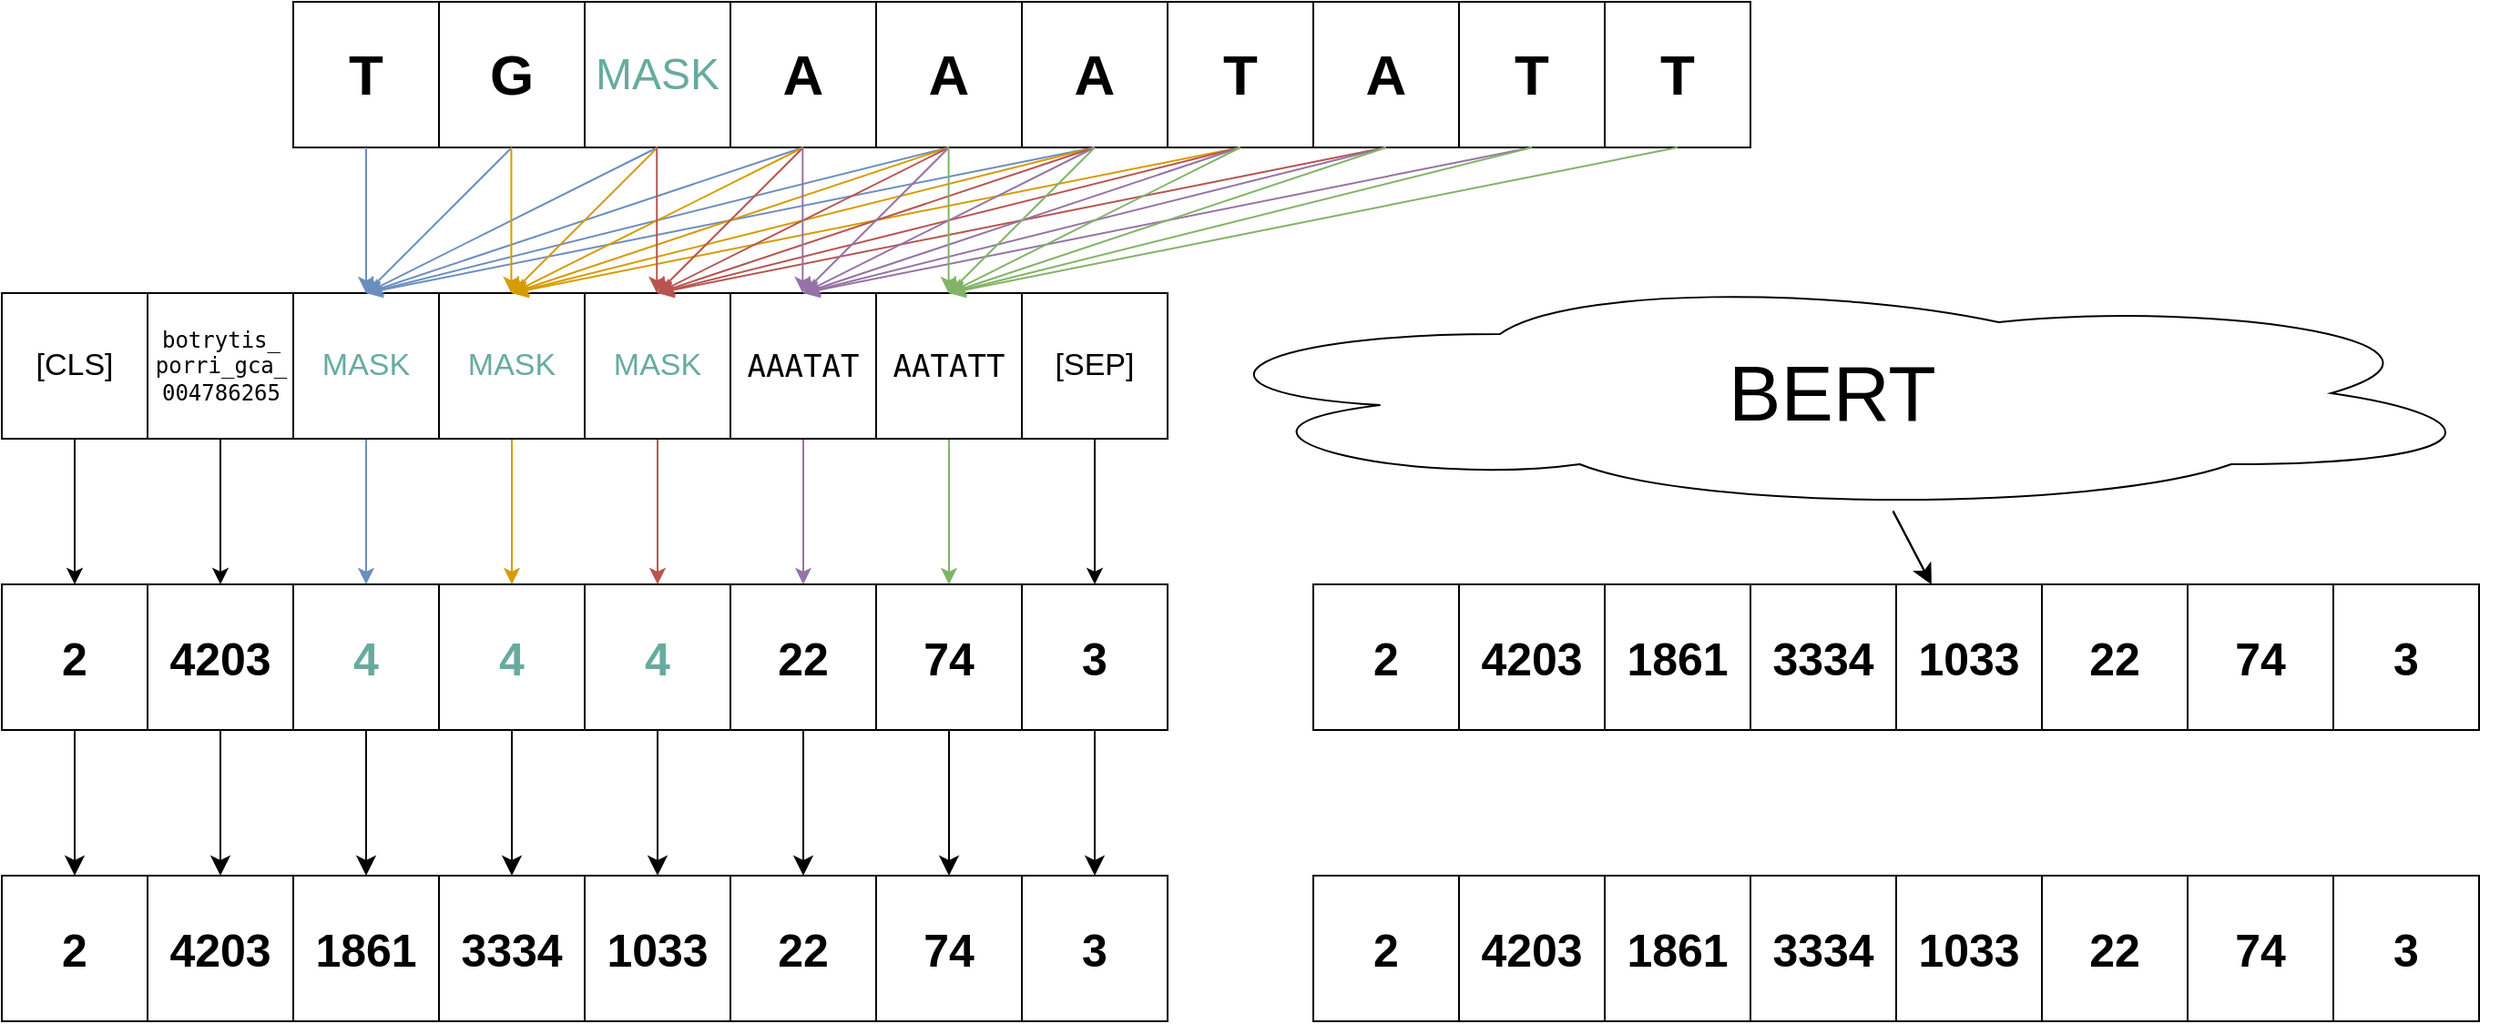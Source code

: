 <mxfile version="24.4.0" type="github">
  <diagram name="Page-1" id="vfYiP-Puu9aFdvhf_-TY">
    <mxGraphModel dx="-11503" dy="731" grid="1" gridSize="10" guides="1" tooltips="1" connect="1" arrows="1" fold="1" page="1" pageScale="1" pageWidth="850" pageHeight="1100" math="0" shadow="0">
      <root>
        <mxCell id="0" />
        <mxCell id="1" parent="0" />
        <mxCell id="_1zaJDddZiAHjk3oR9Kg-12" value="T" style="whiteSpace=wrap;html=1;aspect=fixed;fontSize=31;fontStyle=1;textShadow=0;fontFamily=Helvetica;" parent="1" vertex="1">
          <mxGeometry x="13460" y="350" width="80" height="80" as="geometry" />
        </mxCell>
        <mxCell id="_1zaJDddZiAHjk3oR9Kg-13" value="G" style="whiteSpace=wrap;html=1;aspect=fixed;fontSize=31;fontStyle=1;textShadow=0;fontFamily=Helvetica;" parent="1" vertex="1">
          <mxGeometry x="13540" y="350" width="80" height="80" as="geometry" />
        </mxCell>
        <mxCell id="_1zaJDddZiAHjk3oR9Kg-14" value="MASK" style="whiteSpace=wrap;html=1;aspect=fixed;fontSize=24;fontStyle=0;textShadow=0;fontFamily=Helvetica;fontColor=#67AB9F;" parent="1" vertex="1">
          <mxGeometry x="13620" y="350" width="80" height="80" as="geometry" />
        </mxCell>
        <mxCell id="_1zaJDddZiAHjk3oR9Kg-15" value="A" style="whiteSpace=wrap;html=1;aspect=fixed;fontSize=31;fontStyle=1;textShadow=0;fontFamily=Helvetica;" parent="1" vertex="1">
          <mxGeometry x="13700" y="350" width="80" height="80" as="geometry" />
        </mxCell>
        <mxCell id="_1zaJDddZiAHjk3oR9Kg-16" value="A" style="whiteSpace=wrap;html=1;aspect=fixed;fontSize=31;fontStyle=1;textShadow=0;fontFamily=Helvetica;" parent="1" vertex="1">
          <mxGeometry x="13780" y="350" width="80" height="80" as="geometry" />
        </mxCell>
        <mxCell id="_1zaJDddZiAHjk3oR9Kg-17" value="A" style="whiteSpace=wrap;html=1;aspect=fixed;fontSize=31;fontStyle=1;textShadow=0;fontFamily=Helvetica;" parent="1" vertex="1">
          <mxGeometry x="13860" y="350" width="80" height="80" as="geometry" />
        </mxCell>
        <mxCell id="_1zaJDddZiAHjk3oR9Kg-18" value="T" style="whiteSpace=wrap;html=1;aspect=fixed;fontSize=31;fontStyle=1;textShadow=0;fontFamily=Helvetica;" parent="1" vertex="1">
          <mxGeometry x="13940" y="350" width="80" height="80" as="geometry" />
        </mxCell>
        <mxCell id="_1zaJDddZiAHjk3oR9Kg-19" value="A" style="whiteSpace=wrap;html=1;aspect=fixed;fontSize=31;fontStyle=1;textShadow=0;fontFamily=Helvetica;" parent="1" vertex="1">
          <mxGeometry x="14020" y="350" width="80" height="80" as="geometry" />
        </mxCell>
        <mxCell id="_1zaJDddZiAHjk3oR9Kg-20" value="T" style="whiteSpace=wrap;html=1;aspect=fixed;fontSize=31;fontStyle=1;textShadow=0;fontFamily=Helvetica;" parent="1" vertex="1">
          <mxGeometry x="14100" y="350" width="80" height="80" as="geometry" />
        </mxCell>
        <mxCell id="_1zaJDddZiAHjk3oR9Kg-21" value="T" style="whiteSpace=wrap;html=1;aspect=fixed;fontSize=31;fontStyle=1;textShadow=0;fontFamily=Helvetica;" parent="1" vertex="1">
          <mxGeometry x="14180" y="350" width="80" height="80" as="geometry" />
        </mxCell>
        <mxCell id="_1zaJDddZiAHjk3oR9Kg-105" value="" style="edgeStyle=orthogonalEdgeStyle;rounded=0;orthogonalLoop=1;jettySize=auto;html=1;fillColor=#dae8fc;strokeColor=#6c8ebf;" parent="1" source="_1zaJDddZiAHjk3oR9Kg-22" target="_1zaJDddZiAHjk3oR9Kg-27" edge="1">
          <mxGeometry relative="1" as="geometry" />
        </mxCell>
        <mxCell id="_1zaJDddZiAHjk3oR9Kg-22" value="MASK" style="whiteSpace=wrap;html=1;aspect=fixed;fontSize=17;fontColor=#67AB9F;" parent="1" vertex="1">
          <mxGeometry x="13460" y="510" width="80" height="80" as="geometry" />
        </mxCell>
        <mxCell id="_1zaJDddZiAHjk3oR9Kg-106" value="" style="edgeStyle=orthogonalEdgeStyle;rounded=0;orthogonalLoop=1;jettySize=auto;html=1;fillColor=#ffe6cc;strokeColor=#d79b00;" parent="1" source="_1zaJDddZiAHjk3oR9Kg-23" target="_1zaJDddZiAHjk3oR9Kg-28" edge="1">
          <mxGeometry relative="1" as="geometry" />
        </mxCell>
        <mxCell id="_1zaJDddZiAHjk3oR9Kg-23" value="MASK" style="whiteSpace=wrap;html=1;aspect=fixed;fontSize=17;fontColor=#67AB9F;" parent="1" vertex="1">
          <mxGeometry x="13540" y="510" width="80" height="80" as="geometry" />
        </mxCell>
        <mxCell id="_1zaJDddZiAHjk3oR9Kg-107" value="" style="edgeStyle=orthogonalEdgeStyle;rounded=0;orthogonalLoop=1;jettySize=auto;html=1;fillColor=#f8cecc;strokeColor=#b85450;" parent="1" source="_1zaJDddZiAHjk3oR9Kg-24" target="_1zaJDddZiAHjk3oR9Kg-29" edge="1">
          <mxGeometry relative="1" as="geometry" />
        </mxCell>
        <mxCell id="_1zaJDddZiAHjk3oR9Kg-24" value="MASK" style="whiteSpace=wrap;html=1;aspect=fixed;fontSize=17;fontColor=#67AB9F;" parent="1" vertex="1">
          <mxGeometry x="13620" y="510" width="80" height="80" as="geometry" />
        </mxCell>
        <mxCell id="_1zaJDddZiAHjk3oR9Kg-108" value="" style="edgeStyle=orthogonalEdgeStyle;rounded=0;orthogonalLoop=1;jettySize=auto;html=1;fillColor=#e1d5e7;strokeColor=#9673a6;" parent="1" source="_1zaJDddZiAHjk3oR9Kg-25" target="_1zaJDddZiAHjk3oR9Kg-30" edge="1">
          <mxGeometry relative="1" as="geometry">
            <Array as="points">
              <mxPoint x="13740" y="610" />
              <mxPoint x="13740" y="610" />
            </Array>
          </mxGeometry>
        </mxCell>
        <mxCell id="_1zaJDddZiAHjk3oR9Kg-25" value="&lt;pre style=&quot;font-size: 17px;&quot;&gt;AAATAT&lt;/pre&gt;" style="whiteSpace=wrap;html=1;aspect=fixed;fontSize=17;" parent="1" vertex="1">
          <mxGeometry x="13700" y="510" width="80" height="80" as="geometry" />
        </mxCell>
        <mxCell id="_1zaJDddZiAHjk3oR9Kg-109" value="" style="edgeStyle=orthogonalEdgeStyle;rounded=0;orthogonalLoop=1;jettySize=auto;html=1;fillColor=#d5e8d4;strokeColor=#82b366;" parent="1" source="_1zaJDddZiAHjk3oR9Kg-26" target="_1zaJDddZiAHjk3oR9Kg-31" edge="1">
          <mxGeometry relative="1" as="geometry" />
        </mxCell>
        <mxCell id="_1zaJDddZiAHjk3oR9Kg-26" value="&lt;pre style=&quot;font-size: 17px;&quot;&gt;AATATT&lt;/pre&gt;" style="whiteSpace=wrap;html=1;aspect=fixed;fontSize=17;" parent="1" vertex="1">
          <mxGeometry x="13780" y="510" width="80" height="80" as="geometry" />
        </mxCell>
        <mxCell id="ILBmBFPCJTsYDMzCgd-T-54" value="" style="edgeStyle=none;curved=1;rounded=0;orthogonalLoop=1;jettySize=auto;html=1;fontSize=12;startSize=8;endSize=8;entryX=0.5;entryY=0;entryDx=0;entryDy=0;" edge="1" parent="1" source="_1zaJDddZiAHjk3oR9Kg-27" target="ILBmBFPCJTsYDMzCgd-T-40">
          <mxGeometry relative="1" as="geometry" />
        </mxCell>
        <mxCell id="_1zaJDddZiAHjk3oR9Kg-27" value="4" style="whiteSpace=wrap;html=1;aspect=fixed;fontSize=25;fontStyle=1;fontColor=#67AB9F;" parent="1" vertex="1">
          <mxGeometry x="13460" y="670" width="80" height="80" as="geometry" />
        </mxCell>
        <mxCell id="ILBmBFPCJTsYDMzCgd-T-55" value="" style="edgeStyle=none;curved=1;rounded=0;orthogonalLoop=1;jettySize=auto;html=1;fontSize=12;startSize=8;endSize=8;" edge="1" parent="1" source="_1zaJDddZiAHjk3oR9Kg-28" target="ILBmBFPCJTsYDMzCgd-T-41">
          <mxGeometry relative="1" as="geometry" />
        </mxCell>
        <mxCell id="_1zaJDddZiAHjk3oR9Kg-28" value="4" style="whiteSpace=wrap;html=1;aspect=fixed;fontSize=25;fontStyle=1;fontColor=#67AB9F;" parent="1" vertex="1">
          <mxGeometry x="13540" y="670" width="80" height="80" as="geometry" />
        </mxCell>
        <mxCell id="ILBmBFPCJTsYDMzCgd-T-56" value="" style="edgeStyle=none;curved=1;rounded=0;orthogonalLoop=1;jettySize=auto;html=1;fontSize=12;startSize=8;endSize=8;" edge="1" parent="1" source="_1zaJDddZiAHjk3oR9Kg-29" target="ILBmBFPCJTsYDMzCgd-T-42">
          <mxGeometry relative="1" as="geometry" />
        </mxCell>
        <mxCell id="_1zaJDddZiAHjk3oR9Kg-29" value="4" style="whiteSpace=wrap;html=1;aspect=fixed;fontSize=25;fontStyle=1;fontColor=#67AB9F;" parent="1" vertex="1">
          <mxGeometry x="13620" y="670" width="80" height="80" as="geometry" />
        </mxCell>
        <mxCell id="ILBmBFPCJTsYDMzCgd-T-57" value="" style="edgeStyle=none;curved=1;rounded=0;orthogonalLoop=1;jettySize=auto;html=1;fontSize=12;startSize=8;endSize=8;" edge="1" parent="1" source="_1zaJDddZiAHjk3oR9Kg-30" target="ILBmBFPCJTsYDMzCgd-T-43">
          <mxGeometry relative="1" as="geometry" />
        </mxCell>
        <mxCell id="_1zaJDddZiAHjk3oR9Kg-30" value="22" style="whiteSpace=wrap;html=1;aspect=fixed;fontSize=25;fontStyle=1" parent="1" vertex="1">
          <mxGeometry x="13700" y="670" width="80" height="80" as="geometry" />
        </mxCell>
        <mxCell id="ILBmBFPCJTsYDMzCgd-T-58" value="" style="edgeStyle=none;curved=1;rounded=0;orthogonalLoop=1;jettySize=auto;html=1;fontSize=12;startSize=8;endSize=8;" edge="1" parent="1" source="_1zaJDddZiAHjk3oR9Kg-31" target="ILBmBFPCJTsYDMzCgd-T-44">
          <mxGeometry relative="1" as="geometry" />
        </mxCell>
        <mxCell id="_1zaJDddZiAHjk3oR9Kg-31" value="74" style="whiteSpace=wrap;html=1;aspect=fixed;fontSize=25;fontStyle=1" parent="1" vertex="1">
          <mxGeometry x="13780" y="670" width="80" height="80" as="geometry" />
        </mxCell>
        <mxCell id="_1zaJDddZiAHjk3oR9Kg-32" value="" style="endArrow=classic;html=1;rounded=0;exitX=0.5;exitY=1;exitDx=0;exitDy=0;entryX=0.5;entryY=0;entryDx=0;entryDy=0;fillColor=#dae8fc;strokeColor=#6c8ebf;movable=1;resizable=1;rotatable=1;deletable=1;editable=1;locked=0;connectable=1;" parent="1" source="_1zaJDddZiAHjk3oR9Kg-12" target="_1zaJDddZiAHjk3oR9Kg-22" edge="1">
          <mxGeometry width="50" height="50" relative="1" as="geometry">
            <mxPoint x="13620" y="480" as="sourcePoint" />
            <mxPoint x="13670" y="430" as="targetPoint" />
          </mxGeometry>
        </mxCell>
        <mxCell id="_1zaJDddZiAHjk3oR9Kg-33" value="" style="endArrow=classic;html=1;rounded=0;exitX=0.5;exitY=1;exitDx=0;exitDy=0;fillColor=#dae8fc;strokeColor=#6c8ebf;movable=1;resizable=1;rotatable=1;deletable=1;editable=1;locked=0;connectable=1;" parent="1" source="_1zaJDddZiAHjk3oR9Kg-13" edge="1">
          <mxGeometry width="50" height="50" relative="1" as="geometry">
            <mxPoint x="13510" y="440" as="sourcePoint" />
            <mxPoint x="13500" y="510" as="targetPoint" />
          </mxGeometry>
        </mxCell>
        <mxCell id="_1zaJDddZiAHjk3oR9Kg-34" value="" style="endArrow=classic;html=1;rounded=0;exitX=0.5;exitY=1;exitDx=0;exitDy=0;entryX=0.5;entryY=0;entryDx=0;entryDy=0;fillColor=#dae8fc;strokeColor=#6c8ebf;movable=1;resizable=1;rotatable=1;deletable=1;editable=1;locked=0;connectable=1;" parent="1" source="_1zaJDddZiAHjk3oR9Kg-14" target="_1zaJDddZiAHjk3oR9Kg-22" edge="1">
          <mxGeometry width="50" height="50" relative="1" as="geometry">
            <mxPoint x="13590" y="440" as="sourcePoint" />
            <mxPoint x="13510" y="520" as="targetPoint" />
          </mxGeometry>
        </mxCell>
        <mxCell id="_1zaJDddZiAHjk3oR9Kg-35" value="" style="endArrow=classic;html=1;rounded=0;exitX=0.5;exitY=1;exitDx=0;exitDy=0;fillColor=#dae8fc;strokeColor=#6c8ebf;movable=1;resizable=1;rotatable=1;deletable=1;editable=1;locked=0;connectable=1;" parent="1" source="_1zaJDddZiAHjk3oR9Kg-15" edge="1">
          <mxGeometry width="50" height="50" relative="1" as="geometry">
            <mxPoint x="13670" y="440" as="sourcePoint" />
            <mxPoint x="13500" y="510" as="targetPoint" />
          </mxGeometry>
        </mxCell>
        <mxCell id="_1zaJDddZiAHjk3oR9Kg-36" value="" style="endArrow=classic;html=1;rounded=0;exitX=0.5;exitY=1;exitDx=0;exitDy=0;fillColor=#dae8fc;strokeColor=#6c8ebf;movable=1;resizable=1;rotatable=1;deletable=1;editable=1;locked=0;connectable=1;" parent="1" source="_1zaJDddZiAHjk3oR9Kg-16" edge="1">
          <mxGeometry width="50" height="50" relative="1" as="geometry">
            <mxPoint x="13750" y="440" as="sourcePoint" />
            <mxPoint x="13500" y="510" as="targetPoint" />
          </mxGeometry>
        </mxCell>
        <mxCell id="_1zaJDddZiAHjk3oR9Kg-37" value="" style="endArrow=classic;html=1;rounded=0;exitX=0.5;exitY=1;exitDx=0;exitDy=0;fillColor=#dae8fc;strokeColor=#6c8ebf;movable=1;resizable=1;rotatable=1;deletable=1;editable=1;locked=0;connectable=1;" parent="1" source="_1zaJDddZiAHjk3oR9Kg-17" edge="1">
          <mxGeometry width="50" height="50" relative="1" as="geometry">
            <mxPoint x="13830" y="440" as="sourcePoint" />
            <mxPoint x="13500" y="510" as="targetPoint" />
          </mxGeometry>
        </mxCell>
        <mxCell id="_1zaJDddZiAHjk3oR9Kg-81" value="" style="endArrow=classic;html=1;rounded=0;exitX=0.5;exitY=1;exitDx=0;exitDy=0;entryX=0.5;entryY=0;entryDx=0;entryDy=0;fillColor=#ffe6cc;strokeColor=#d79b00;movable=1;resizable=1;rotatable=1;deletable=1;editable=1;locked=0;connectable=1;" parent="1" edge="1">
          <mxGeometry width="50" height="50" relative="1" as="geometry">
            <mxPoint x="13579.71" y="430" as="sourcePoint" />
            <mxPoint x="13579.71" y="510" as="targetPoint" />
          </mxGeometry>
        </mxCell>
        <mxCell id="_1zaJDddZiAHjk3oR9Kg-82" value="" style="endArrow=classic;html=1;rounded=0;exitX=0.5;exitY=1;exitDx=0;exitDy=0;fillColor=#ffe6cc;strokeColor=#d79b00;movable=1;resizable=1;rotatable=1;deletable=1;editable=1;locked=0;connectable=1;" parent="1" edge="1">
          <mxGeometry width="50" height="50" relative="1" as="geometry">
            <mxPoint x="13660" y="430" as="sourcePoint" />
            <mxPoint x="13580" y="510" as="targetPoint" />
          </mxGeometry>
        </mxCell>
        <mxCell id="_1zaJDddZiAHjk3oR9Kg-83" value="" style="endArrow=classic;html=1;rounded=0;exitX=0.5;exitY=1;exitDx=0;exitDy=0;entryX=0.5;entryY=0;entryDx=0;entryDy=0;fillColor=#ffe6cc;strokeColor=#d79b00;movable=1;resizable=1;rotatable=1;deletable=1;editable=1;locked=0;connectable=1;" parent="1" edge="1">
          <mxGeometry width="50" height="50" relative="1" as="geometry">
            <mxPoint x="13740" y="430" as="sourcePoint" />
            <mxPoint x="13580" y="510" as="targetPoint" />
          </mxGeometry>
        </mxCell>
        <mxCell id="_1zaJDddZiAHjk3oR9Kg-84" value="" style="endArrow=classic;html=1;rounded=0;exitX=0.5;exitY=1;exitDx=0;exitDy=0;fillColor=#ffe6cc;strokeColor=#d79b00;movable=1;resizable=1;rotatable=1;deletable=1;editable=1;locked=0;connectable=1;" parent="1" edge="1">
          <mxGeometry width="50" height="50" relative="1" as="geometry">
            <mxPoint x="13820" y="430" as="sourcePoint" />
            <mxPoint x="13580" y="510" as="targetPoint" />
          </mxGeometry>
        </mxCell>
        <mxCell id="_1zaJDddZiAHjk3oR9Kg-85" value="" style="endArrow=classic;html=1;rounded=0;exitX=0.5;exitY=1;exitDx=0;exitDy=0;fillColor=#ffe6cc;strokeColor=#d79b00;movable=1;resizable=1;rotatable=1;deletable=1;editable=1;locked=0;connectable=1;" parent="1" edge="1">
          <mxGeometry width="50" height="50" relative="1" as="geometry">
            <mxPoint x="13900" y="430" as="sourcePoint" />
            <mxPoint x="13580" y="510" as="targetPoint" />
          </mxGeometry>
        </mxCell>
        <mxCell id="_1zaJDddZiAHjk3oR9Kg-86" value="" style="endArrow=classic;html=1;rounded=0;exitX=0.5;exitY=1;exitDx=0;exitDy=0;fillColor=#ffe6cc;strokeColor=#d79b00;movable=1;resizable=1;rotatable=1;deletable=1;editable=1;locked=0;connectable=1;" parent="1" edge="1">
          <mxGeometry width="50" height="50" relative="1" as="geometry">
            <mxPoint x="13980" y="430" as="sourcePoint" />
            <mxPoint x="13580" y="510" as="targetPoint" />
          </mxGeometry>
        </mxCell>
        <mxCell id="_1zaJDddZiAHjk3oR9Kg-87" value="" style="endArrow=classic;html=1;rounded=0;exitX=0.5;exitY=1;exitDx=0;exitDy=0;entryX=0.5;entryY=0;entryDx=0;entryDy=0;fillColor=#f8cecc;strokeColor=#b85450;movable=1;resizable=1;rotatable=1;deletable=1;editable=1;locked=0;connectable=1;" parent="1" edge="1">
          <mxGeometry width="50" height="50" relative="1" as="geometry">
            <mxPoint x="13659.62" y="430" as="sourcePoint" />
            <mxPoint x="13659.62" y="510" as="targetPoint" />
          </mxGeometry>
        </mxCell>
        <mxCell id="_1zaJDddZiAHjk3oR9Kg-88" value="" style="endArrow=classic;html=1;rounded=0;exitX=0.5;exitY=1;exitDx=0;exitDy=0;fillColor=#f8cecc;strokeColor=#b85450;movable=1;resizable=1;rotatable=1;deletable=1;editable=1;locked=0;connectable=1;" parent="1" edge="1">
          <mxGeometry width="50" height="50" relative="1" as="geometry">
            <mxPoint x="13740" y="430" as="sourcePoint" />
            <mxPoint x="13660" y="510" as="targetPoint" />
          </mxGeometry>
        </mxCell>
        <mxCell id="_1zaJDddZiAHjk3oR9Kg-89" value="" style="endArrow=classic;html=1;rounded=0;exitX=0.5;exitY=1;exitDx=0;exitDy=0;entryX=0.5;entryY=0;entryDx=0;entryDy=0;fillColor=#f8cecc;strokeColor=#b85450;movable=1;resizable=1;rotatable=1;deletable=1;editable=1;locked=0;connectable=1;" parent="1" edge="1">
          <mxGeometry width="50" height="50" relative="1" as="geometry">
            <mxPoint x="13820" y="430" as="sourcePoint" />
            <mxPoint x="13660" y="510" as="targetPoint" />
          </mxGeometry>
        </mxCell>
        <mxCell id="_1zaJDddZiAHjk3oR9Kg-90" value="" style="endArrow=classic;html=1;rounded=0;exitX=0.5;exitY=1;exitDx=0;exitDy=0;fillColor=#f8cecc;strokeColor=#b85450;movable=1;resizable=1;rotatable=1;deletable=1;editable=1;locked=0;connectable=1;" parent="1" edge="1">
          <mxGeometry width="50" height="50" relative="1" as="geometry">
            <mxPoint x="13900" y="430" as="sourcePoint" />
            <mxPoint x="13660" y="510" as="targetPoint" />
          </mxGeometry>
        </mxCell>
        <mxCell id="_1zaJDddZiAHjk3oR9Kg-91" value="" style="endArrow=classic;html=1;rounded=0;exitX=0.5;exitY=1;exitDx=0;exitDy=0;fillColor=#f8cecc;strokeColor=#b85450;movable=1;resizable=1;rotatable=1;deletable=1;editable=1;locked=0;connectable=1;" parent="1" edge="1">
          <mxGeometry width="50" height="50" relative="1" as="geometry">
            <mxPoint x="13980" y="430" as="sourcePoint" />
            <mxPoint x="13660" y="510" as="targetPoint" />
          </mxGeometry>
        </mxCell>
        <mxCell id="_1zaJDddZiAHjk3oR9Kg-92" value="" style="endArrow=classic;html=1;rounded=0;exitX=0.5;exitY=1;exitDx=0;exitDy=0;fillColor=#f8cecc;strokeColor=#b85450;movable=1;resizable=1;rotatable=1;deletable=1;editable=1;locked=0;connectable=1;" parent="1" edge="1">
          <mxGeometry width="50" height="50" relative="1" as="geometry">
            <mxPoint x="14060" y="430" as="sourcePoint" />
            <mxPoint x="13660" y="510" as="targetPoint" />
          </mxGeometry>
        </mxCell>
        <mxCell id="_1zaJDddZiAHjk3oR9Kg-93" value="" style="endArrow=classic;html=1;rounded=0;exitX=0.5;exitY=1;exitDx=0;exitDy=0;entryX=0.5;entryY=0;entryDx=0;entryDy=0;fillColor=#e1d5e7;strokeColor=#9673a6;movable=1;resizable=1;rotatable=1;deletable=1;editable=1;locked=0;connectable=1;" parent="1" edge="1">
          <mxGeometry width="50" height="50" relative="1" as="geometry">
            <mxPoint x="13739.67" y="430" as="sourcePoint" />
            <mxPoint x="13739.67" y="510" as="targetPoint" />
          </mxGeometry>
        </mxCell>
        <mxCell id="_1zaJDddZiAHjk3oR9Kg-94" value="" style="endArrow=classic;html=1;rounded=0;exitX=0.5;exitY=1;exitDx=0;exitDy=0;fillColor=#e1d5e7;strokeColor=#9673a6;movable=1;resizable=1;rotatable=1;deletable=1;editable=1;locked=0;connectable=1;" parent="1" edge="1">
          <mxGeometry width="50" height="50" relative="1" as="geometry">
            <mxPoint x="13820" y="430" as="sourcePoint" />
            <mxPoint x="13740" y="510" as="targetPoint" />
          </mxGeometry>
        </mxCell>
        <mxCell id="_1zaJDddZiAHjk3oR9Kg-95" value="" style="endArrow=classic;html=1;rounded=0;exitX=0.5;exitY=1;exitDx=0;exitDy=0;entryX=0.5;entryY=0;entryDx=0;entryDy=0;fillColor=#e1d5e7;strokeColor=#9673a6;movable=1;resizable=1;rotatable=1;deletable=1;editable=1;locked=0;connectable=1;" parent="1" edge="1">
          <mxGeometry width="50" height="50" relative="1" as="geometry">
            <mxPoint x="13900" y="430" as="sourcePoint" />
            <mxPoint x="13740" y="510" as="targetPoint" />
          </mxGeometry>
        </mxCell>
        <mxCell id="_1zaJDddZiAHjk3oR9Kg-96" value="" style="endArrow=classic;html=1;rounded=0;exitX=0.5;exitY=1;exitDx=0;exitDy=0;fillColor=#e1d5e7;strokeColor=#9673a6;movable=1;resizable=1;rotatable=1;deletable=1;editable=1;locked=0;connectable=1;" parent="1" edge="1">
          <mxGeometry width="50" height="50" relative="1" as="geometry">
            <mxPoint x="13980" y="430" as="sourcePoint" />
            <mxPoint x="13740" y="510" as="targetPoint" />
          </mxGeometry>
        </mxCell>
        <mxCell id="_1zaJDddZiAHjk3oR9Kg-97" value="" style="endArrow=classic;html=1;rounded=0;exitX=0.5;exitY=1;exitDx=0;exitDy=0;fillColor=#e1d5e7;strokeColor=#9673a6;movable=1;resizable=1;rotatable=1;deletable=1;editable=1;locked=0;connectable=1;" parent="1" edge="1">
          <mxGeometry width="50" height="50" relative="1" as="geometry">
            <mxPoint x="14060" y="430" as="sourcePoint" />
            <mxPoint x="13740" y="510" as="targetPoint" />
          </mxGeometry>
        </mxCell>
        <mxCell id="_1zaJDddZiAHjk3oR9Kg-98" value="" style="endArrow=classic;html=1;rounded=0;exitX=0.5;exitY=1;exitDx=0;exitDy=0;fillColor=#e1d5e7;strokeColor=#9673a6;movable=1;resizable=1;rotatable=1;deletable=1;editable=1;locked=0;connectable=1;" parent="1" edge="1">
          <mxGeometry width="50" height="50" relative="1" as="geometry">
            <mxPoint x="14140" y="430" as="sourcePoint" />
            <mxPoint x="13740" y="510" as="targetPoint" />
          </mxGeometry>
        </mxCell>
        <mxCell id="_1zaJDddZiAHjk3oR9Kg-99" value="" style="endArrow=classic;html=1;rounded=0;exitX=0.5;exitY=1;exitDx=0;exitDy=0;entryX=0.5;entryY=0;entryDx=0;entryDy=0;fillColor=#d5e8d4;strokeColor=#82b366;movable=1;resizable=1;rotatable=1;deletable=1;editable=1;locked=0;connectable=1;" parent="1" edge="1">
          <mxGeometry width="50" height="50" relative="1" as="geometry">
            <mxPoint x="13819.81" y="430" as="sourcePoint" />
            <mxPoint x="13819.81" y="510" as="targetPoint" />
          </mxGeometry>
        </mxCell>
        <mxCell id="_1zaJDddZiAHjk3oR9Kg-100" value="" style="endArrow=classic;html=1;rounded=0;exitX=0.5;exitY=1;exitDx=0;exitDy=0;fillColor=#d5e8d4;strokeColor=#82b366;movable=1;resizable=1;rotatable=1;deletable=1;editable=1;locked=0;connectable=1;" parent="1" edge="1">
          <mxGeometry width="50" height="50" relative="1" as="geometry">
            <mxPoint x="13900" y="430" as="sourcePoint" />
            <mxPoint x="13820" y="510" as="targetPoint" />
          </mxGeometry>
        </mxCell>
        <mxCell id="_1zaJDddZiAHjk3oR9Kg-101" value="" style="endArrow=classic;html=1;rounded=0;exitX=0.5;exitY=1;exitDx=0;exitDy=0;entryX=0.5;entryY=0;entryDx=0;entryDy=0;fillColor=#d5e8d4;strokeColor=#82b366;movable=1;resizable=1;rotatable=1;deletable=1;editable=1;locked=0;connectable=1;" parent="1" edge="1">
          <mxGeometry width="50" height="50" relative="1" as="geometry">
            <mxPoint x="13980" y="430" as="sourcePoint" />
            <mxPoint x="13820" y="510" as="targetPoint" />
          </mxGeometry>
        </mxCell>
        <mxCell id="_1zaJDddZiAHjk3oR9Kg-102" value="" style="endArrow=classic;html=1;rounded=0;exitX=0.5;exitY=1;exitDx=0;exitDy=0;fillColor=#d5e8d4;strokeColor=#82b366;movable=1;resizable=1;rotatable=1;deletable=1;editable=1;locked=0;connectable=1;" parent="1" edge="1">
          <mxGeometry width="50" height="50" relative="1" as="geometry">
            <mxPoint x="14060" y="430" as="sourcePoint" />
            <mxPoint x="13820" y="510" as="targetPoint" />
          </mxGeometry>
        </mxCell>
        <mxCell id="_1zaJDddZiAHjk3oR9Kg-103" value="" style="endArrow=classic;html=1;rounded=0;exitX=0.5;exitY=1;exitDx=0;exitDy=0;fillColor=#d5e8d4;strokeColor=#82b366;movable=1;resizable=1;rotatable=1;deletable=1;editable=1;locked=0;connectable=1;" parent="1" edge="1">
          <mxGeometry width="50" height="50" relative="1" as="geometry">
            <mxPoint x="14140" y="430" as="sourcePoint" />
            <mxPoint x="13820" y="510" as="targetPoint" />
          </mxGeometry>
        </mxCell>
        <mxCell id="_1zaJDddZiAHjk3oR9Kg-104" value="" style="endArrow=classic;html=1;rounded=0;exitX=0.5;exitY=1;exitDx=0;exitDy=0;fillColor=#d5e8d4;strokeColor=#82b366;movable=1;resizable=1;rotatable=1;deletable=1;editable=1;locked=0;connectable=1;" parent="1" edge="1">
          <mxGeometry width="50" height="50" relative="1" as="geometry">
            <mxPoint x="14220" y="430" as="sourcePoint" />
            <mxPoint x="13820" y="510" as="targetPoint" />
          </mxGeometry>
        </mxCell>
        <mxCell id="_1zaJDddZiAHjk3oR9Kg-118" value="" style="edgeStyle=orthogonalEdgeStyle;rounded=0;orthogonalLoop=1;jettySize=auto;html=1;" parent="1" source="_1zaJDddZiAHjk3oR9Kg-110" target="_1zaJDddZiAHjk3oR9Kg-115" edge="1">
          <mxGeometry relative="1" as="geometry" />
        </mxCell>
        <mxCell id="_1zaJDddZiAHjk3oR9Kg-110" value="&lt;div style=&quot;font-size: 17px;&quot;&gt;[SEP]&lt;/div&gt;" style="whiteSpace=wrap;html=1;aspect=fixed;fontSize=17;" parent="1" vertex="1">
          <mxGeometry x="13860" y="510" width="80" height="80" as="geometry" />
        </mxCell>
        <mxCell id="_1zaJDddZiAHjk3oR9Kg-116" value="" style="edgeStyle=orthogonalEdgeStyle;rounded=0;orthogonalLoop=1;jettySize=auto;html=1;" parent="1" source="_1zaJDddZiAHjk3oR9Kg-111" target="_1zaJDddZiAHjk3oR9Kg-114" edge="1">
          <mxGeometry relative="1" as="geometry" />
        </mxCell>
        <mxCell id="_1zaJDddZiAHjk3oR9Kg-111" value="[CLS]" style="whiteSpace=wrap;html=1;aspect=fixed;fontSize=17;" parent="1" vertex="1">
          <mxGeometry x="13300" y="510" width="80" height="80" as="geometry" />
        </mxCell>
        <mxCell id="_1zaJDddZiAHjk3oR9Kg-117" value="" style="edgeStyle=orthogonalEdgeStyle;rounded=0;orthogonalLoop=1;jettySize=auto;html=1;" parent="1" source="_1zaJDddZiAHjk3oR9Kg-112" target="_1zaJDddZiAHjk3oR9Kg-113" edge="1">
          <mxGeometry relative="1" as="geometry" />
        </mxCell>
        <mxCell id="_1zaJDddZiAHjk3oR9Kg-112" value="&lt;pre&gt;botrytis_&lt;br&gt;porri_gca_&lt;br&gt;004786265&lt;/pre&gt;" style="html=1;aspect=fixed;" parent="1" vertex="1">
          <mxGeometry x="13380" y="510" width="80" height="80" as="geometry" />
        </mxCell>
        <mxCell id="ILBmBFPCJTsYDMzCgd-T-49" value="" style="edgeStyle=none;curved=1;rounded=0;orthogonalLoop=1;jettySize=auto;html=1;fontSize=12;startSize=8;endSize=8;entryX=0.5;entryY=0;entryDx=0;entryDy=0;" edge="1" parent="1" source="_1zaJDddZiAHjk3oR9Kg-113" target="ILBmBFPCJTsYDMzCgd-T-45">
          <mxGeometry relative="1" as="geometry" />
        </mxCell>
        <mxCell id="_1zaJDddZiAHjk3oR9Kg-113" value="4203" style="whiteSpace=wrap;html=1;aspect=fixed;fontSize=25;fontStyle=1" parent="1" vertex="1">
          <mxGeometry x="13380" y="670" width="80" height="80" as="geometry" />
        </mxCell>
        <mxCell id="ILBmBFPCJTsYDMzCgd-T-48" value="" style="edgeStyle=none;curved=1;rounded=0;orthogonalLoop=1;jettySize=auto;html=1;fontSize=12;startSize=8;endSize=8;" edge="1" parent="1" source="_1zaJDddZiAHjk3oR9Kg-114" target="ILBmBFPCJTsYDMzCgd-T-46">
          <mxGeometry relative="1" as="geometry" />
        </mxCell>
        <mxCell id="_1zaJDddZiAHjk3oR9Kg-114" value="2" style="whiteSpace=wrap;html=1;aspect=fixed;fontSize=25;fontStyle=1" parent="1" vertex="1">
          <mxGeometry x="13300" y="670" width="80" height="80" as="geometry" />
        </mxCell>
        <mxCell id="ILBmBFPCJTsYDMzCgd-T-59" value="" style="edgeStyle=none;curved=1;rounded=0;orthogonalLoop=1;jettySize=auto;html=1;fontSize=12;startSize=8;endSize=8;" edge="1" parent="1" source="_1zaJDddZiAHjk3oR9Kg-115" target="ILBmBFPCJTsYDMzCgd-T-47">
          <mxGeometry relative="1" as="geometry" />
        </mxCell>
        <mxCell id="_1zaJDddZiAHjk3oR9Kg-115" value="3" style="whiteSpace=wrap;html=1;aspect=fixed;fontSize=25;fontStyle=1" parent="1" vertex="1">
          <mxGeometry x="13860" y="670" width="80" height="80" as="geometry" />
        </mxCell>
        <mxCell id="ILBmBFPCJTsYDMzCgd-T-9" value="1861" style="whiteSpace=wrap;html=1;aspect=fixed;fontSize=25;fontStyle=1" vertex="1" parent="1">
          <mxGeometry x="14180" y="670" width="80" height="80" as="geometry" />
        </mxCell>
        <mxCell id="ILBmBFPCJTsYDMzCgd-T-10" value="3334" style="whiteSpace=wrap;html=1;aspect=fixed;fontSize=25;fontStyle=1" vertex="1" parent="1">
          <mxGeometry x="14260" y="670" width="80" height="80" as="geometry" />
        </mxCell>
        <mxCell id="ILBmBFPCJTsYDMzCgd-T-11" value="1033" style="whiteSpace=wrap;html=1;aspect=fixed;fontSize=25;fontStyle=1" vertex="1" parent="1">
          <mxGeometry x="14340" y="670" width="80" height="80" as="geometry" />
        </mxCell>
        <mxCell id="ILBmBFPCJTsYDMzCgd-T-12" value="22" style="whiteSpace=wrap;html=1;aspect=fixed;fontSize=25;fontStyle=1" vertex="1" parent="1">
          <mxGeometry x="14420" y="670" width="80" height="80" as="geometry" />
        </mxCell>
        <mxCell id="ILBmBFPCJTsYDMzCgd-T-13" value="74" style="whiteSpace=wrap;html=1;aspect=fixed;fontSize=25;fontStyle=1" vertex="1" parent="1">
          <mxGeometry x="14500" y="670" width="80" height="80" as="geometry" />
        </mxCell>
        <mxCell id="ILBmBFPCJTsYDMzCgd-T-14" value="4203" style="whiteSpace=wrap;html=1;aspect=fixed;fontSize=25;fontStyle=1" vertex="1" parent="1">
          <mxGeometry x="14100" y="670" width="80" height="80" as="geometry" />
        </mxCell>
        <mxCell id="ILBmBFPCJTsYDMzCgd-T-15" value="2" style="whiteSpace=wrap;html=1;aspect=fixed;fontSize=25;fontStyle=1" vertex="1" parent="1">
          <mxGeometry x="14020" y="670" width="80" height="80" as="geometry" />
        </mxCell>
        <mxCell id="ILBmBFPCJTsYDMzCgd-T-16" value="3" style="whiteSpace=wrap;html=1;aspect=fixed;fontSize=25;fontStyle=1" vertex="1" parent="1">
          <mxGeometry x="14580" y="670" width="80" height="80" as="geometry" />
        </mxCell>
        <mxCell id="ILBmBFPCJTsYDMzCgd-T-18" value="1861" style="whiteSpace=wrap;html=1;aspect=fixed;fontSize=25;fontStyle=1" vertex="1" parent="1">
          <mxGeometry x="14180" y="830" width="80" height="80" as="geometry" />
        </mxCell>
        <mxCell id="ILBmBFPCJTsYDMzCgd-T-19" value="3334" style="whiteSpace=wrap;html=1;aspect=fixed;fontSize=25;fontStyle=1" vertex="1" parent="1">
          <mxGeometry x="14260" y="830" width="80" height="80" as="geometry" />
        </mxCell>
        <mxCell id="ILBmBFPCJTsYDMzCgd-T-20" value="1033" style="whiteSpace=wrap;html=1;aspect=fixed;fontSize=25;fontStyle=1" vertex="1" parent="1">
          <mxGeometry x="14340" y="830" width="80" height="80" as="geometry" />
        </mxCell>
        <mxCell id="ILBmBFPCJTsYDMzCgd-T-21" value="22" style="whiteSpace=wrap;html=1;aspect=fixed;fontSize=25;fontStyle=1" vertex="1" parent="1">
          <mxGeometry x="14420" y="830" width="80" height="80" as="geometry" />
        </mxCell>
        <mxCell id="ILBmBFPCJTsYDMzCgd-T-22" value="74" style="whiteSpace=wrap;html=1;aspect=fixed;fontSize=25;fontStyle=1" vertex="1" parent="1">
          <mxGeometry x="14500" y="830" width="80" height="80" as="geometry" />
        </mxCell>
        <mxCell id="ILBmBFPCJTsYDMzCgd-T-23" value="4203" style="whiteSpace=wrap;html=1;aspect=fixed;fontSize=25;fontStyle=1" vertex="1" parent="1">
          <mxGeometry x="14100" y="830" width="80" height="80" as="geometry" />
        </mxCell>
        <mxCell id="ILBmBFPCJTsYDMzCgd-T-24" value="2" style="whiteSpace=wrap;html=1;aspect=fixed;fontSize=25;fontStyle=1" vertex="1" parent="1">
          <mxGeometry x="14020" y="830" width="80" height="80" as="geometry" />
        </mxCell>
        <mxCell id="ILBmBFPCJTsYDMzCgd-T-25" value="3" style="whiteSpace=wrap;html=1;aspect=fixed;fontSize=25;fontStyle=1" vertex="1" parent="1">
          <mxGeometry x="14580" y="830" width="80" height="80" as="geometry" />
        </mxCell>
        <mxCell id="ILBmBFPCJTsYDMzCgd-T-38" value="" style="edgeStyle=none;curved=1;rounded=0;orthogonalLoop=1;jettySize=auto;html=1;fontSize=12;startSize=8;endSize=8;" edge="1" parent="1" source="ILBmBFPCJTsYDMzCgd-T-37" target="ILBmBFPCJTsYDMzCgd-T-11">
          <mxGeometry relative="1" as="geometry" />
        </mxCell>
        <mxCell id="ILBmBFPCJTsYDMzCgd-T-39" value="" style="edgeStyle=none;curved=1;rounded=0;orthogonalLoop=1;jettySize=auto;html=1;fontSize=12;startSize=8;endSize=8;" edge="1" parent="1" source="ILBmBFPCJTsYDMzCgd-T-37" target="ILBmBFPCJTsYDMzCgd-T-11">
          <mxGeometry relative="1" as="geometry" />
        </mxCell>
        <mxCell id="ILBmBFPCJTsYDMzCgd-T-37" value="BERT" style="ellipse;shape=cloud;whiteSpace=wrap;html=1;fontSize=43;" vertex="1" parent="1">
          <mxGeometry x="13940" y="500" width="730" height="130" as="geometry" />
        </mxCell>
        <mxCell id="ILBmBFPCJTsYDMzCgd-T-40" value="1861" style="whiteSpace=wrap;html=1;aspect=fixed;fontSize=25;fontStyle=1" vertex="1" parent="1">
          <mxGeometry x="13460" y="830" width="80" height="80" as="geometry" />
        </mxCell>
        <mxCell id="ILBmBFPCJTsYDMzCgd-T-41" value="3334" style="whiteSpace=wrap;html=1;aspect=fixed;fontSize=25;fontStyle=1" vertex="1" parent="1">
          <mxGeometry x="13540" y="830" width="80" height="80" as="geometry" />
        </mxCell>
        <mxCell id="ILBmBFPCJTsYDMzCgd-T-42" value="1033" style="whiteSpace=wrap;html=1;aspect=fixed;fontSize=25;fontStyle=1" vertex="1" parent="1">
          <mxGeometry x="13620" y="830" width="80" height="80" as="geometry" />
        </mxCell>
        <mxCell id="ILBmBFPCJTsYDMzCgd-T-43" value="22" style="whiteSpace=wrap;html=1;aspect=fixed;fontSize=25;fontStyle=1" vertex="1" parent="1">
          <mxGeometry x="13700" y="830" width="80" height="80" as="geometry" />
        </mxCell>
        <mxCell id="ILBmBFPCJTsYDMzCgd-T-44" value="74" style="whiteSpace=wrap;html=1;aspect=fixed;fontSize=25;fontStyle=1" vertex="1" parent="1">
          <mxGeometry x="13780" y="830" width="80" height="80" as="geometry" />
        </mxCell>
        <mxCell id="ILBmBFPCJTsYDMzCgd-T-45" value="4203" style="whiteSpace=wrap;html=1;aspect=fixed;fontSize=25;fontStyle=1" vertex="1" parent="1">
          <mxGeometry x="13380" y="830" width="80" height="80" as="geometry" />
        </mxCell>
        <mxCell id="ILBmBFPCJTsYDMzCgd-T-46" value="2" style="whiteSpace=wrap;html=1;aspect=fixed;fontSize=25;fontStyle=1" vertex="1" parent="1">
          <mxGeometry x="13300" y="830" width="80" height="80" as="geometry" />
        </mxCell>
        <mxCell id="ILBmBFPCJTsYDMzCgd-T-47" value="3" style="whiteSpace=wrap;html=1;aspect=fixed;fontSize=25;fontStyle=1" vertex="1" parent="1">
          <mxGeometry x="13860" y="830" width="80" height="80" as="geometry" />
        </mxCell>
      </root>
    </mxGraphModel>
  </diagram>
</mxfile>
